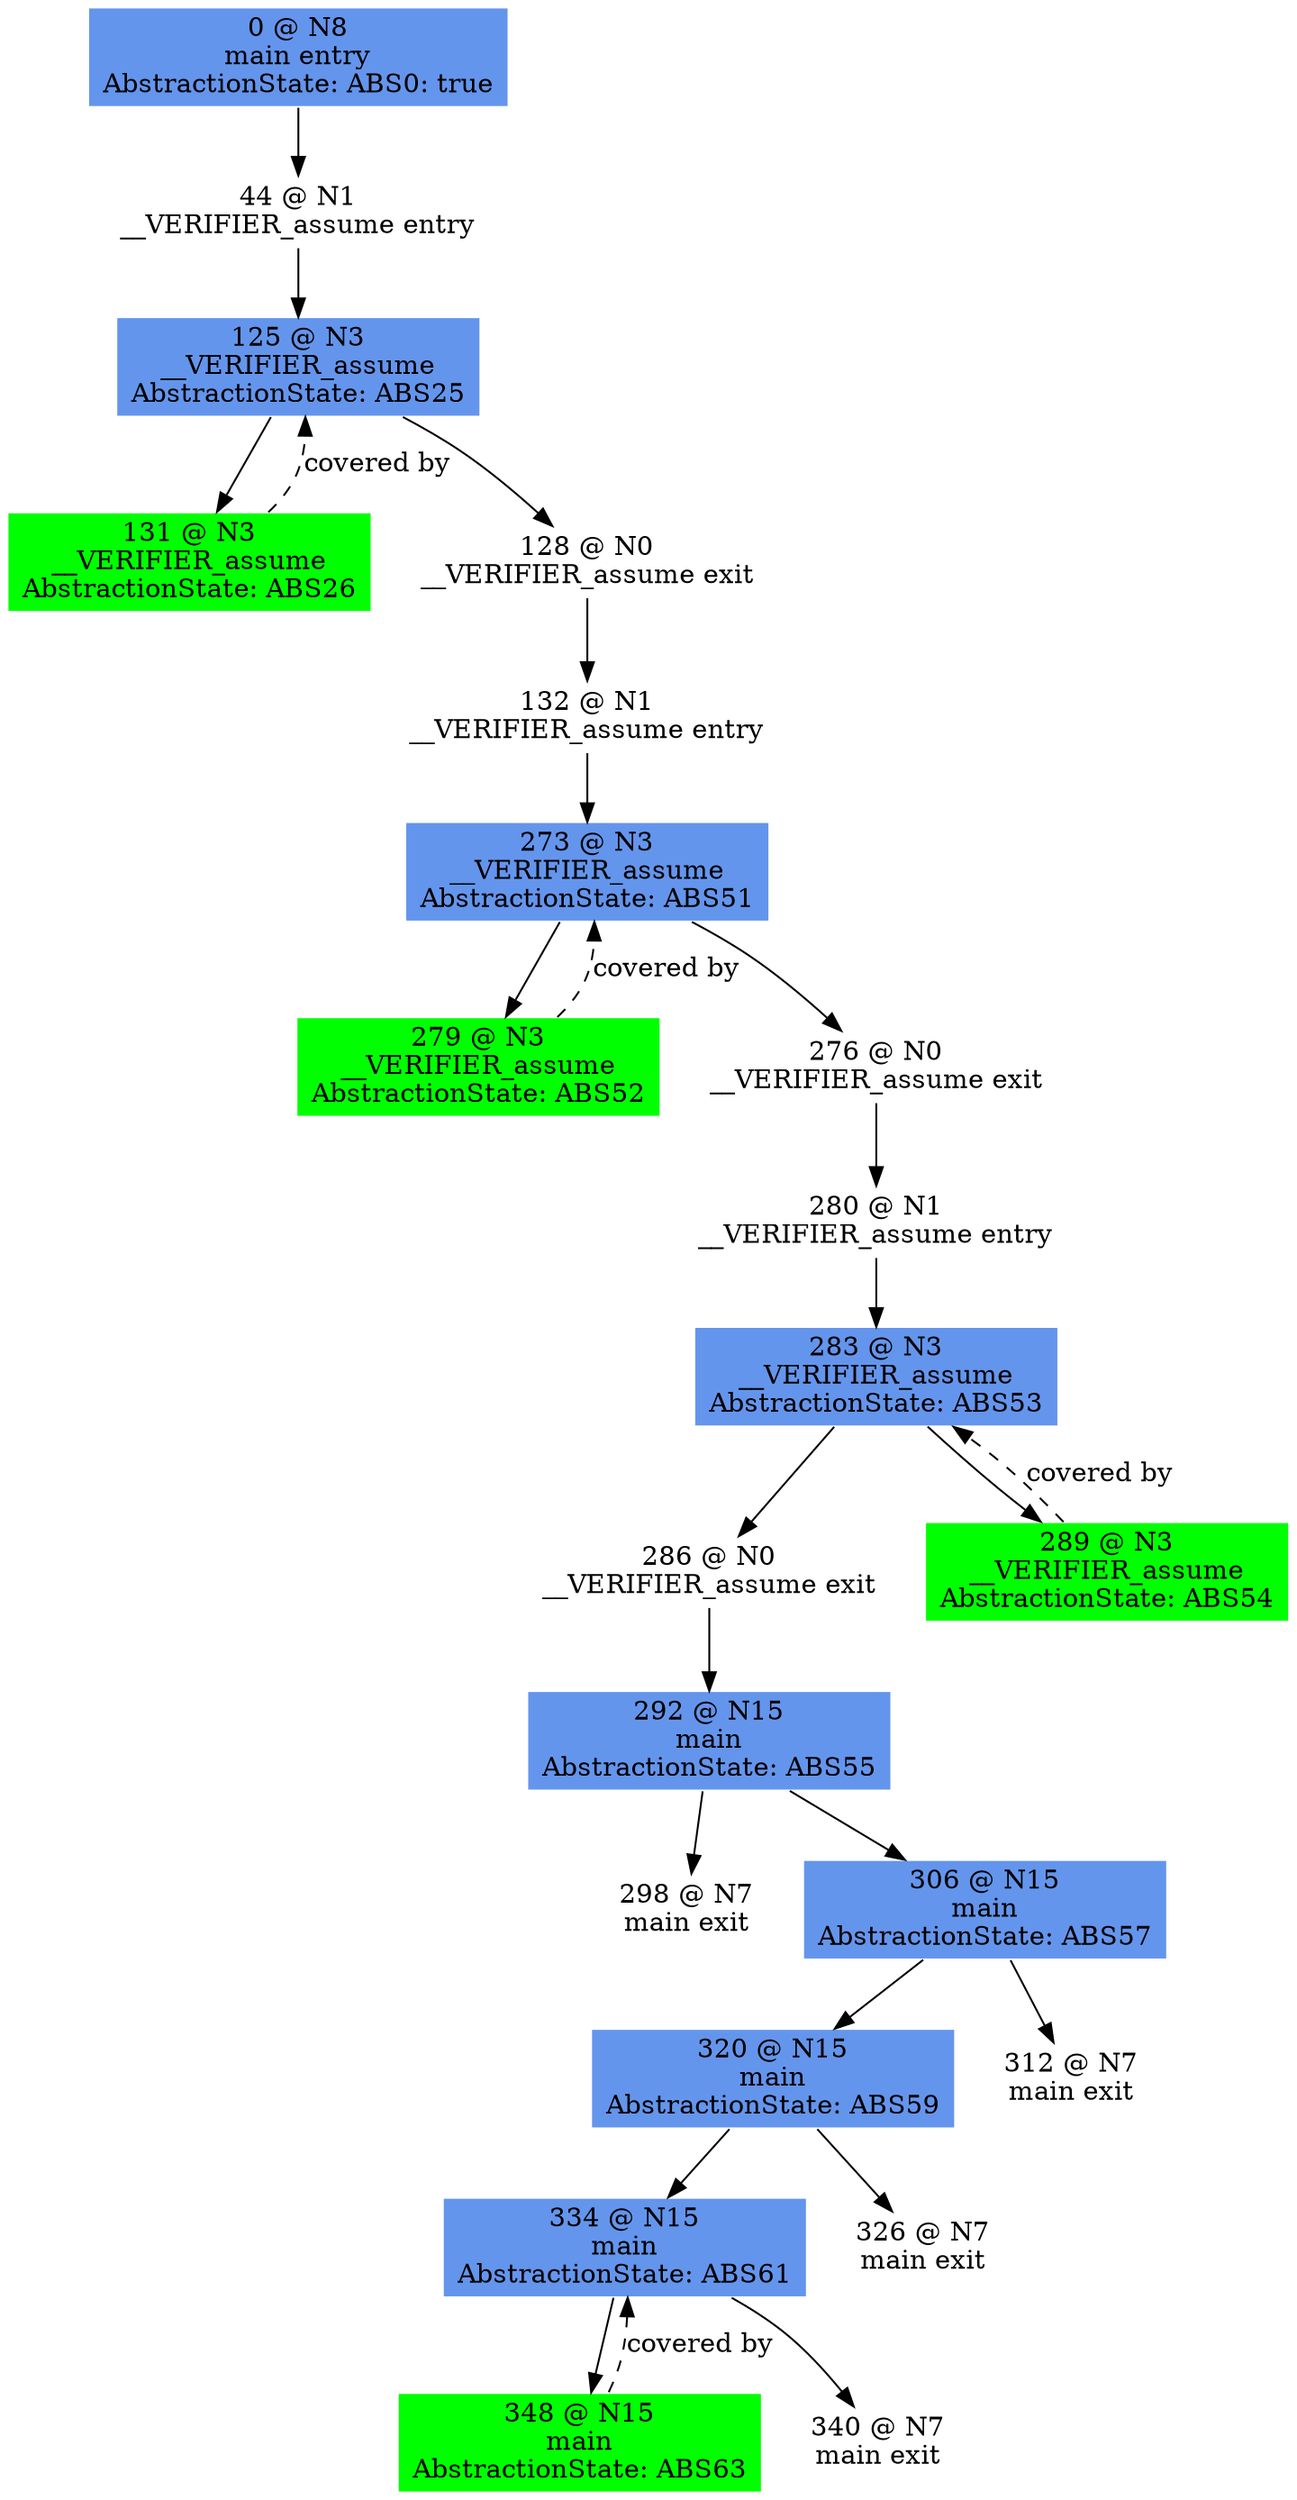 digraph ARG {
node [style="filled" shape="box" color="white"]
0 [fillcolor="cornflowerblue" label="0 @ N8\nmain entry\nAbstractionState: ABS0: true\n" id="0"]
44 [label="44 @ N1\n__VERIFIER_assume entry\n" id="44"]
125 [fillcolor="cornflowerblue" label="125 @ N3\n__VERIFIER_assume\nAbstractionState: ABS25\n" id="125"]
131 [fillcolor="green" label="131 @ N3\n__VERIFIER_assume\nAbstractionState: ABS26\n" id="131"]
128 [label="128 @ N0\n__VERIFIER_assume exit\n" id="128"]
132 [label="132 @ N1\n__VERIFIER_assume entry\n" id="132"]
273 [fillcolor="cornflowerblue" label="273 @ N3\n__VERIFIER_assume\nAbstractionState: ABS51\n" id="273"]
279 [fillcolor="green" label="279 @ N3\n__VERIFIER_assume\nAbstractionState: ABS52\n" id="279"]
276 [label="276 @ N0\n__VERIFIER_assume exit\n" id="276"]
280 [label="280 @ N1\n__VERIFIER_assume entry\n" id="280"]
283 [fillcolor="cornflowerblue" label="283 @ N3\n__VERIFIER_assume\nAbstractionState: ABS53\n" id="283"]
286 [label="286 @ N0\n__VERIFIER_assume exit\n" id="286"]
292 [fillcolor="cornflowerblue" label="292 @ N15\nmain\nAbstractionState: ABS55\n" id="292"]
298 [label="298 @ N7\nmain exit\n" id="298"]
306 [fillcolor="cornflowerblue" label="306 @ N15\nmain\nAbstractionState: ABS57\n" id="306"]
320 [fillcolor="cornflowerblue" label="320 @ N15\nmain\nAbstractionState: ABS59\n" id="320"]
334 [fillcolor="cornflowerblue" label="334 @ N15\nmain\nAbstractionState: ABS61\n" id="334"]
348 [fillcolor="green" label="348 @ N15\nmain\nAbstractionState: ABS63\n" id="348"]
340 [label="340 @ N7\nmain exit\n" id="340"]
326 [label="326 @ N7\nmain exit\n" id="326"]
312 [label="312 @ N7\nmain exit\n" id="312"]
289 [fillcolor="green" label="289 @ N3\n__VERIFIER_assume\nAbstractionState: ABS54\n" id="289"]
0 -> 44 []
44 -> 125 []
131 -> 125 [style="dashed" weight="0" label="covered by"]
125 -> 128 []
125 -> 131 []
128 -> 132 []
132 -> 273 []
279 -> 273 [style="dashed" weight="0" label="covered by"]
273 -> 276 []
273 -> 279 []
276 -> 280 []
280 -> 283 []
289 -> 283 [style="dashed" weight="0" label="covered by"]
283 -> 289 []
283 -> 286 []
286 -> 292 []
292 -> 306 []
292 -> 298 []
306 -> 312 []
306 -> 320 []
320 -> 326 []
320 -> 334 []
348 -> 334 [style="dashed" weight="0" label="covered by"]
334 -> 340 []
334 -> 348 []
}
